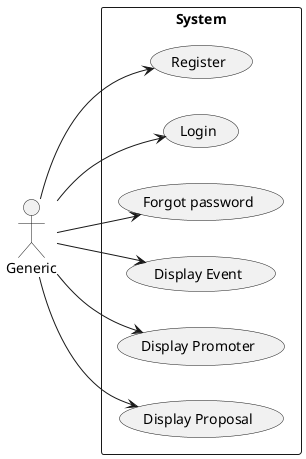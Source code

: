 @startuml
left to right direction
actor "Generic"


rectangle System{
	Generic -down-> (Register)
	Generic -down-> (Login)
	Generic -down-> (Forgot password)
	Generic -down-> (Display Event)
	Generic -down-> (Display Promoter)
	Generic -down-> (Display Proposal)
    'PromoteToFriends the Event'
}
@enduml

